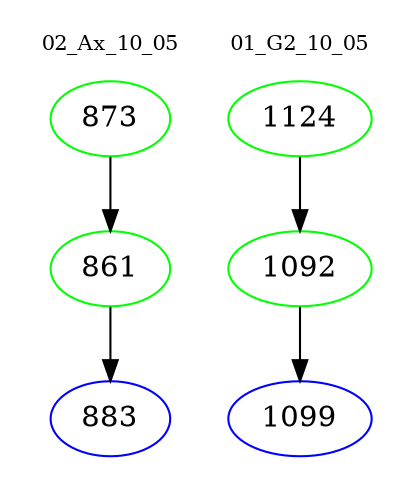 digraph{
subgraph cluster_0 {
color = white
label = "02_Ax_10_05";
fontsize=10;
T0_873 [label="873", color="green"]
T0_873 -> T0_861 [color="black"]
T0_861 [label="861", color="green"]
T0_861 -> T0_883 [color="black"]
T0_883 [label="883", color="blue"]
}
subgraph cluster_1 {
color = white
label = "01_G2_10_05";
fontsize=10;
T1_1124 [label="1124", color="green"]
T1_1124 -> T1_1092 [color="black"]
T1_1092 [label="1092", color="green"]
T1_1092 -> T1_1099 [color="black"]
T1_1099 [label="1099", color="blue"]
}
}
